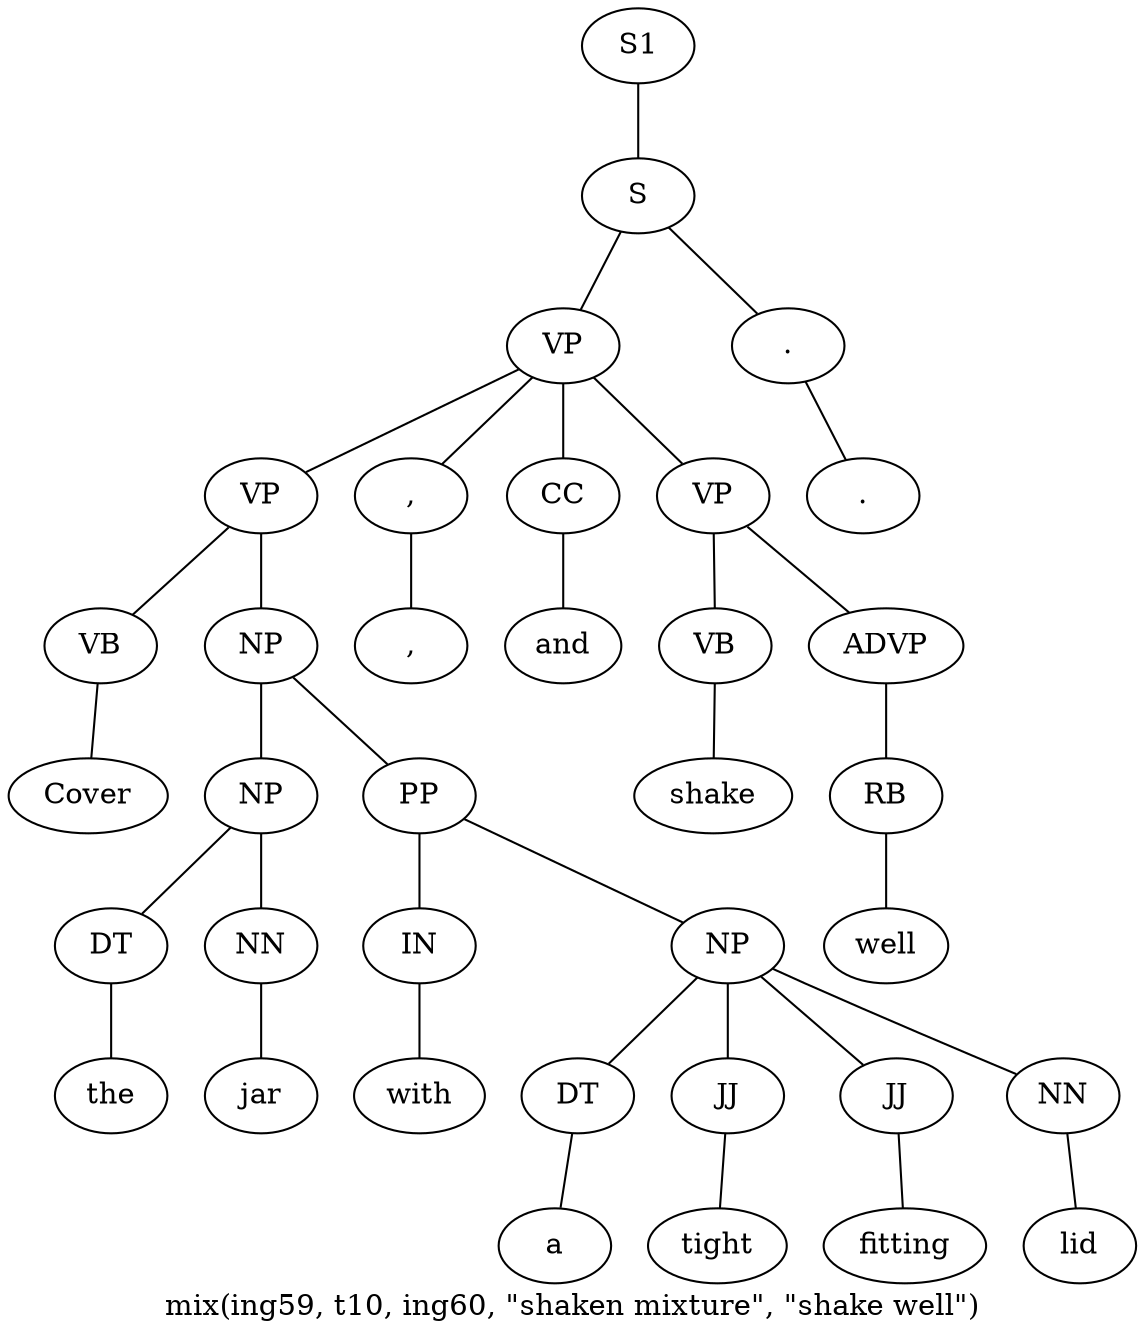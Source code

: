 graph SyntaxGraph {
	label = "mix(ing59, t10, ing60, \"shaken mixture\", \"shake well\")";
	Node0 [label="S1"];
	Node1 [label="S"];
	Node2 [label="VP"];
	Node3 [label="VP"];
	Node4 [label="VB"];
	Node5 [label="Cover"];
	Node6 [label="NP"];
	Node7 [label="NP"];
	Node8 [label="DT"];
	Node9 [label="the"];
	Node10 [label="NN"];
	Node11 [label="jar"];
	Node12 [label="PP"];
	Node13 [label="IN"];
	Node14 [label="with"];
	Node15 [label="NP"];
	Node16 [label="DT"];
	Node17 [label="a"];
	Node18 [label="JJ"];
	Node19 [label="tight"];
	Node20 [label="JJ"];
	Node21 [label="fitting"];
	Node22 [label="NN"];
	Node23 [label="lid"];
	Node24 [label=","];
	Node25 [label=","];
	Node26 [label="CC"];
	Node27 [label="and"];
	Node28 [label="VP"];
	Node29 [label="VB"];
	Node30 [label="shake"];
	Node31 [label="ADVP"];
	Node32 [label="RB"];
	Node33 [label="well"];
	Node34 [label="."];
	Node35 [label="."];

	Node0 -- Node1;
	Node1 -- Node2;
	Node1 -- Node34;
	Node2 -- Node3;
	Node2 -- Node24;
	Node2 -- Node26;
	Node2 -- Node28;
	Node3 -- Node4;
	Node3 -- Node6;
	Node4 -- Node5;
	Node6 -- Node7;
	Node6 -- Node12;
	Node7 -- Node8;
	Node7 -- Node10;
	Node8 -- Node9;
	Node10 -- Node11;
	Node12 -- Node13;
	Node12 -- Node15;
	Node13 -- Node14;
	Node15 -- Node16;
	Node15 -- Node18;
	Node15 -- Node20;
	Node15 -- Node22;
	Node16 -- Node17;
	Node18 -- Node19;
	Node20 -- Node21;
	Node22 -- Node23;
	Node24 -- Node25;
	Node26 -- Node27;
	Node28 -- Node29;
	Node28 -- Node31;
	Node29 -- Node30;
	Node31 -- Node32;
	Node32 -- Node33;
	Node34 -- Node35;
}